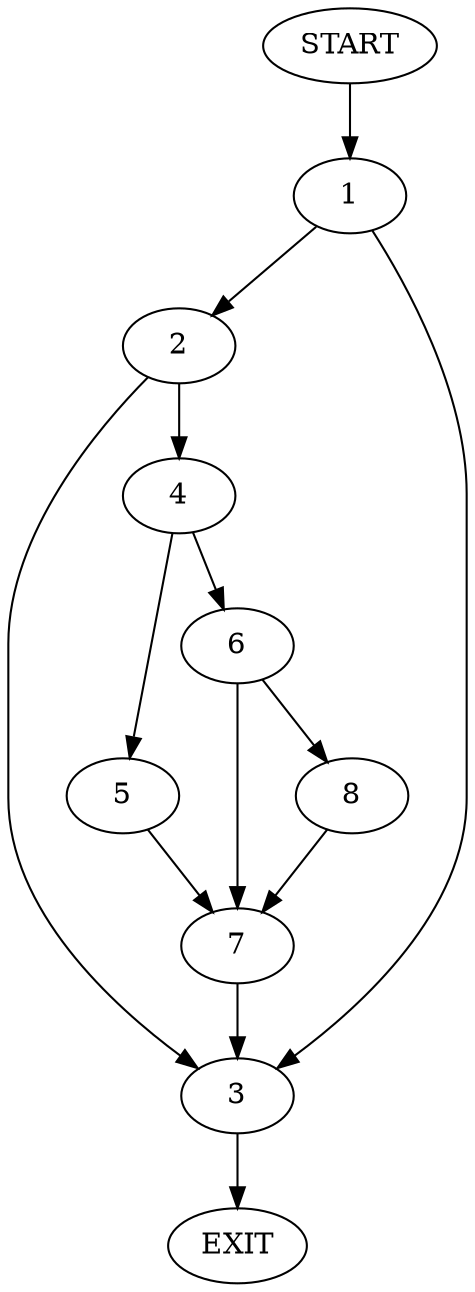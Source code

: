 digraph {
0 [label="START"]
9 [label="EXIT"]
0 -> 1
1 -> 2
1 -> 3
3 -> 9
2 -> 3
2 -> 4
4 -> 5
4 -> 6
6 -> 7
6 -> 8
5 -> 7
7 -> 3
8 -> 7
}
